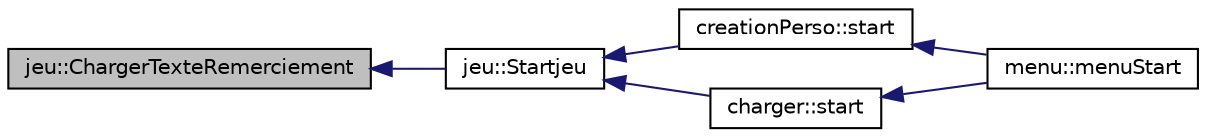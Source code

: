 digraph "jeu::ChargerTexteRemerciement"
{
  edge [fontname="Helvetica",fontsize="10",labelfontname="Helvetica",labelfontsize="10"];
  node [fontname="Helvetica",fontsize="10",shape=record];
  rankdir="LR";
  Node48 [label="jeu::ChargerTexteRemerciement",height=0.2,width=0.4,color="black", fillcolor="grey75", style="filled", fontcolor="black"];
  Node48 -> Node49 [dir="back",color="midnightblue",fontsize="10",style="solid",fontname="Helvetica"];
  Node49 [label="jeu::Startjeu",height=0.2,width=0.4,color="black", fillcolor="white", style="filled",URL="$classjeu.html#aeb59c51913d23e2f449ad04f0de2072b",tooltip="lance la fentre principal de jeu "];
  Node49 -> Node50 [dir="back",color="midnightblue",fontsize="10",style="solid",fontname="Helvetica"];
  Node50 [label="creationPerso::start",height=0.2,width=0.4,color="black", fillcolor="white", style="filled",URL="$classcreation_perso.html#abb820eec1f9ab02fb303926d50751f46",tooltip="lance le questionnaire "];
  Node50 -> Node51 [dir="back",color="midnightblue",fontsize="10",style="solid",fontname="Helvetica"];
  Node51 [label="menu::menuStart",height=0.2,width=0.4,color="black", fillcolor="white", style="filled",URL="$classmenu.html#a0f6aa4e91d4c67fdb426e9d44d9ed177",tooltip="lance le menu "];
  Node49 -> Node52 [dir="back",color="midnightblue",fontsize="10",style="solid",fontname="Helvetica"];
  Node52 [label="charger::start",height=0.2,width=0.4,color="black", fillcolor="white", style="filled",URL="$classcharger.html#a8e98fa0fa752226f1bf578b5d01a6319",tooltip="creer une fenetre et affiche les 3 sauvegardes "];
  Node52 -> Node51 [dir="back",color="midnightblue",fontsize="10",style="solid",fontname="Helvetica"];
}
